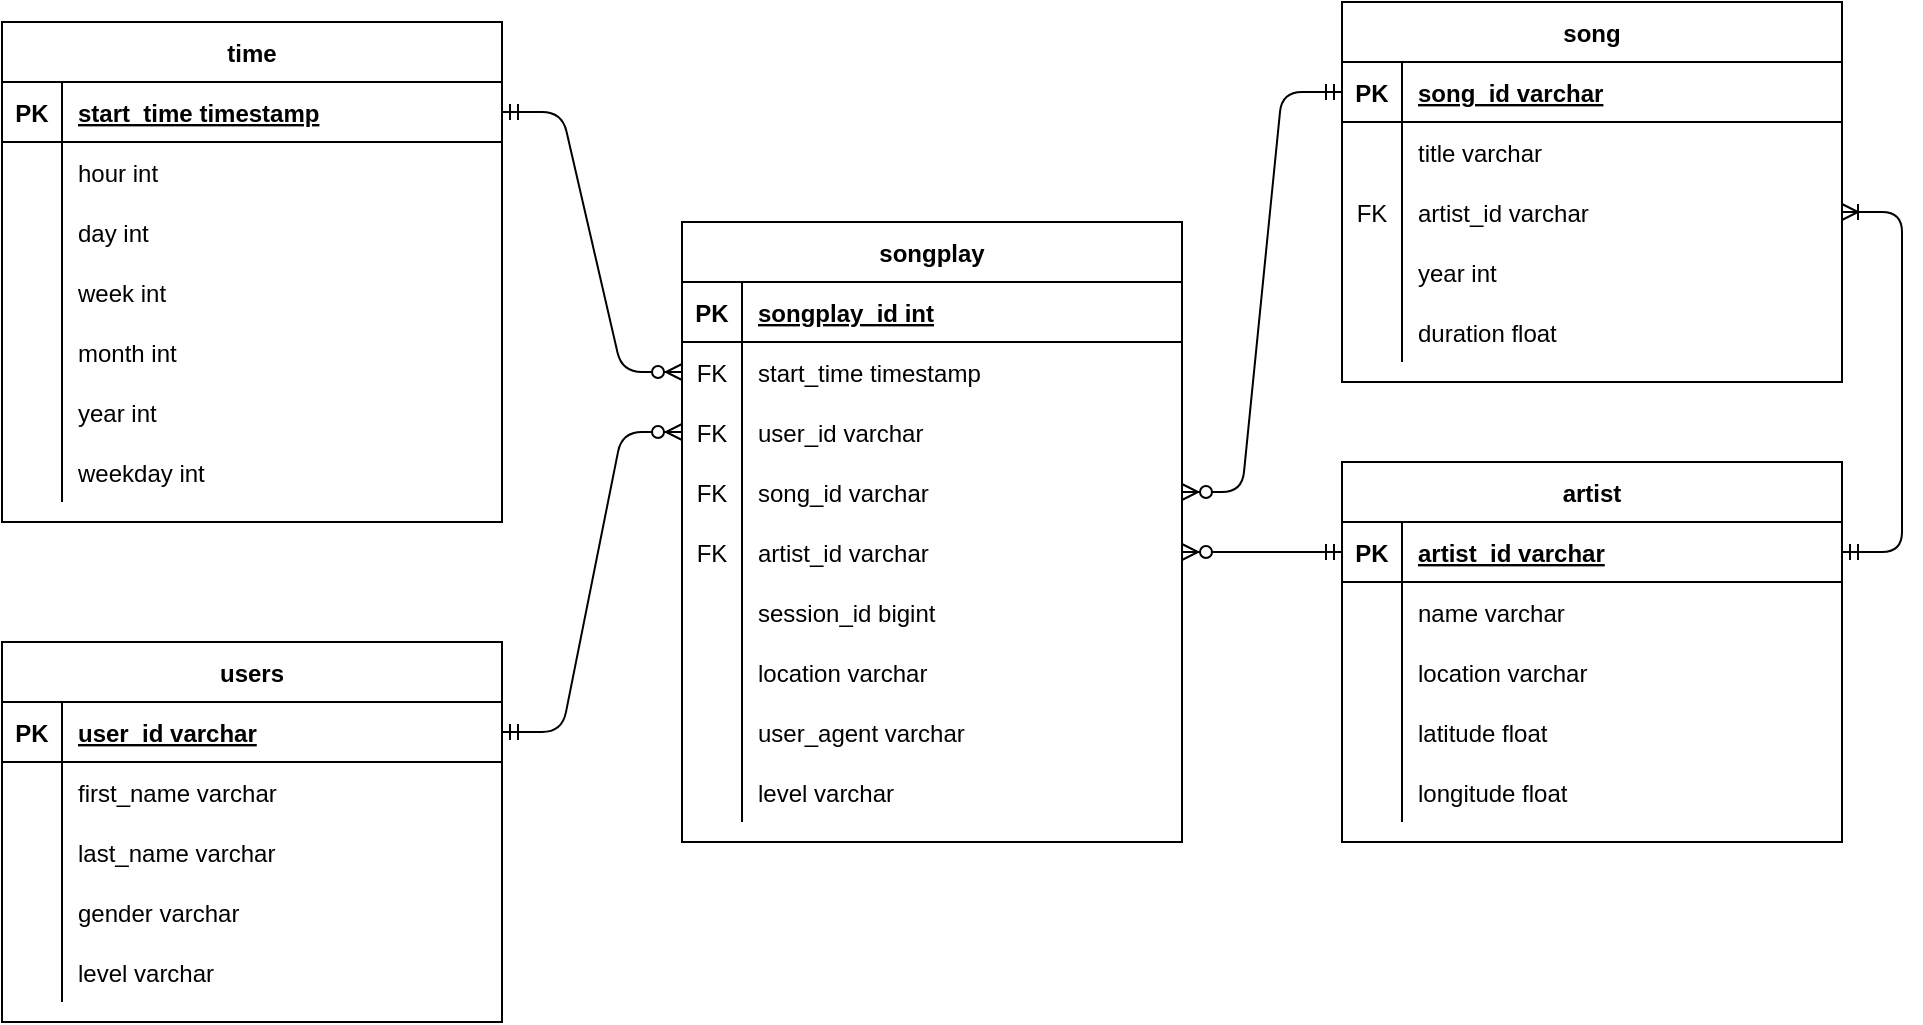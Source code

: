 <mxfile version="14.5.6" type="github">
  <diagram id="R2lEEEUBdFMjLlhIrx00" name="Page-1">
    <mxGraphModel dx="896" dy="570" grid="1" gridSize="10" guides="1" tooltips="1" connect="1" arrows="1" fold="1" page="1" pageScale="1" pageWidth="850" pageHeight="1100" math="0" shadow="0" extFonts="Permanent Marker^https://fonts.googleapis.com/css?family=Permanent+Marker">
      <root>
        <mxCell id="0" />
        <mxCell id="1" parent="0" />
        <mxCell id="C-vyLk0tnHw3VtMMgP7b-23" value="time" style="shape=table;startSize=30;container=1;collapsible=1;childLayout=tableLayout;fixedRows=1;rowLines=0;fontStyle=1;align=center;resizeLast=1;" parent="1" vertex="1">
          <mxGeometry x="50" y="50" width="250" height="250" as="geometry" />
        </mxCell>
        <mxCell id="C-vyLk0tnHw3VtMMgP7b-24" value="" style="shape=partialRectangle;collapsible=0;dropTarget=0;pointerEvents=0;fillColor=none;points=[[0,0.5],[1,0.5]];portConstraint=eastwest;top=0;left=0;right=0;bottom=1;" parent="C-vyLk0tnHw3VtMMgP7b-23" vertex="1">
          <mxGeometry y="30" width="250" height="30" as="geometry" />
        </mxCell>
        <mxCell id="C-vyLk0tnHw3VtMMgP7b-25" value="PK" style="shape=partialRectangle;overflow=hidden;connectable=0;fillColor=none;top=0;left=0;bottom=0;right=0;fontStyle=1;" parent="C-vyLk0tnHw3VtMMgP7b-24" vertex="1">
          <mxGeometry width="30" height="30" as="geometry" />
        </mxCell>
        <mxCell id="C-vyLk0tnHw3VtMMgP7b-26" value="start_time timestamp" style="shape=partialRectangle;overflow=hidden;connectable=0;fillColor=none;top=0;left=0;bottom=0;right=0;align=left;spacingLeft=6;fontStyle=5;" parent="C-vyLk0tnHw3VtMMgP7b-24" vertex="1">
          <mxGeometry x="30" width="220" height="30" as="geometry" />
        </mxCell>
        <mxCell id="C-vyLk0tnHw3VtMMgP7b-27" value="" style="shape=partialRectangle;collapsible=0;dropTarget=0;pointerEvents=0;fillColor=none;points=[[0,0.5],[1,0.5]];portConstraint=eastwest;top=0;left=0;right=0;bottom=0;" parent="C-vyLk0tnHw3VtMMgP7b-23" vertex="1">
          <mxGeometry y="60" width="250" height="30" as="geometry" />
        </mxCell>
        <mxCell id="C-vyLk0tnHw3VtMMgP7b-28" value="" style="shape=partialRectangle;overflow=hidden;connectable=0;fillColor=none;top=0;left=0;bottom=0;right=0;" parent="C-vyLk0tnHw3VtMMgP7b-27" vertex="1">
          <mxGeometry width="30" height="30" as="geometry" />
        </mxCell>
        <mxCell id="C-vyLk0tnHw3VtMMgP7b-29" value="hour int" style="shape=partialRectangle;overflow=hidden;connectable=0;fillColor=none;top=0;left=0;bottom=0;right=0;align=left;spacingLeft=6;" parent="C-vyLk0tnHw3VtMMgP7b-27" vertex="1">
          <mxGeometry x="30" width="220" height="30" as="geometry" />
        </mxCell>
        <mxCell id="QFdVW7fJNlGAiNWQG3LB-25" style="shape=partialRectangle;collapsible=0;dropTarget=0;pointerEvents=0;fillColor=none;points=[[0,0.5],[1,0.5]];portConstraint=eastwest;top=0;left=0;right=0;bottom=0;" parent="C-vyLk0tnHw3VtMMgP7b-23" vertex="1">
          <mxGeometry y="90" width="250" height="30" as="geometry" />
        </mxCell>
        <mxCell id="QFdVW7fJNlGAiNWQG3LB-26" value="" style="shape=partialRectangle;overflow=hidden;connectable=0;fillColor=none;top=0;left=0;bottom=0;right=0;" parent="QFdVW7fJNlGAiNWQG3LB-25" vertex="1">
          <mxGeometry width="30" height="30" as="geometry" />
        </mxCell>
        <mxCell id="QFdVW7fJNlGAiNWQG3LB-27" value="day int" style="shape=partialRectangle;overflow=hidden;connectable=0;fillColor=none;top=0;left=0;bottom=0;right=0;align=left;spacingLeft=6;" parent="QFdVW7fJNlGAiNWQG3LB-25" vertex="1">
          <mxGeometry x="30" width="220" height="30" as="geometry" />
        </mxCell>
        <mxCell id="QFdVW7fJNlGAiNWQG3LB-22" style="shape=partialRectangle;collapsible=0;dropTarget=0;pointerEvents=0;fillColor=none;points=[[0,0.5],[1,0.5]];portConstraint=eastwest;top=0;left=0;right=0;bottom=0;" parent="C-vyLk0tnHw3VtMMgP7b-23" vertex="1">
          <mxGeometry y="120" width="250" height="30" as="geometry" />
        </mxCell>
        <mxCell id="QFdVW7fJNlGAiNWQG3LB-23" value="" style="shape=partialRectangle;overflow=hidden;connectable=0;fillColor=none;top=0;left=0;bottom=0;right=0;" parent="QFdVW7fJNlGAiNWQG3LB-22" vertex="1">
          <mxGeometry width="30" height="30" as="geometry" />
        </mxCell>
        <mxCell id="QFdVW7fJNlGAiNWQG3LB-24" value="week int" style="shape=partialRectangle;overflow=hidden;connectable=0;fillColor=none;top=0;left=0;bottom=0;right=0;align=left;spacingLeft=6;" parent="QFdVW7fJNlGAiNWQG3LB-22" vertex="1">
          <mxGeometry x="30" width="220" height="30" as="geometry" />
        </mxCell>
        <mxCell id="QFdVW7fJNlGAiNWQG3LB-19" style="shape=partialRectangle;collapsible=0;dropTarget=0;pointerEvents=0;fillColor=none;points=[[0,0.5],[1,0.5]];portConstraint=eastwest;top=0;left=0;right=0;bottom=0;" parent="C-vyLk0tnHw3VtMMgP7b-23" vertex="1">
          <mxGeometry y="150" width="250" height="30" as="geometry" />
        </mxCell>
        <mxCell id="QFdVW7fJNlGAiNWQG3LB-20" value="" style="shape=partialRectangle;overflow=hidden;connectable=0;fillColor=none;top=0;left=0;bottom=0;right=0;" parent="QFdVW7fJNlGAiNWQG3LB-19" vertex="1">
          <mxGeometry width="30" height="30" as="geometry" />
        </mxCell>
        <mxCell id="QFdVW7fJNlGAiNWQG3LB-21" value="month int" style="shape=partialRectangle;overflow=hidden;connectable=0;fillColor=none;top=0;left=0;bottom=0;right=0;align=left;spacingLeft=6;" parent="QFdVW7fJNlGAiNWQG3LB-19" vertex="1">
          <mxGeometry x="30" width="220" height="30" as="geometry" />
        </mxCell>
        <mxCell id="QFdVW7fJNlGAiNWQG3LB-16" style="shape=partialRectangle;collapsible=0;dropTarget=0;pointerEvents=0;fillColor=none;points=[[0,0.5],[1,0.5]];portConstraint=eastwest;top=0;left=0;right=0;bottom=0;" parent="C-vyLk0tnHw3VtMMgP7b-23" vertex="1">
          <mxGeometry y="180" width="250" height="30" as="geometry" />
        </mxCell>
        <mxCell id="QFdVW7fJNlGAiNWQG3LB-17" style="shape=partialRectangle;overflow=hidden;connectable=0;fillColor=none;top=0;left=0;bottom=0;right=0;" parent="QFdVW7fJNlGAiNWQG3LB-16" vertex="1">
          <mxGeometry width="30" height="30" as="geometry" />
        </mxCell>
        <mxCell id="QFdVW7fJNlGAiNWQG3LB-18" value="year int" style="shape=partialRectangle;overflow=hidden;connectable=0;fillColor=none;top=0;left=0;bottom=0;right=0;align=left;spacingLeft=6;" parent="QFdVW7fJNlGAiNWQG3LB-16" vertex="1">
          <mxGeometry x="30" width="220" height="30" as="geometry" />
        </mxCell>
        <mxCell id="QFdVW7fJNlGAiNWQG3LB-13" style="shape=partialRectangle;collapsible=0;dropTarget=0;pointerEvents=0;fillColor=none;points=[[0,0.5],[1,0.5]];portConstraint=eastwest;top=0;left=0;right=0;bottom=0;" parent="C-vyLk0tnHw3VtMMgP7b-23" vertex="1">
          <mxGeometry y="210" width="250" height="30" as="geometry" />
        </mxCell>
        <mxCell id="QFdVW7fJNlGAiNWQG3LB-14" style="shape=partialRectangle;overflow=hidden;connectable=0;fillColor=none;top=0;left=0;bottom=0;right=0;" parent="QFdVW7fJNlGAiNWQG3LB-13" vertex="1">
          <mxGeometry width="30" height="30" as="geometry" />
        </mxCell>
        <mxCell id="QFdVW7fJNlGAiNWQG3LB-15" value="weekday int" style="shape=partialRectangle;overflow=hidden;connectable=0;fillColor=none;top=0;left=0;bottom=0;right=0;align=left;spacingLeft=6;" parent="QFdVW7fJNlGAiNWQG3LB-13" vertex="1">
          <mxGeometry x="30" width="220" height="30" as="geometry" />
        </mxCell>
        <mxCell id="QFdVW7fJNlGAiNWQG3LB-28" value="songplay" style="shape=table;startSize=30;container=1;collapsible=1;childLayout=tableLayout;fixedRows=1;rowLines=0;fontStyle=1;align=center;resizeLast=1;" parent="1" vertex="1">
          <mxGeometry x="390" y="150" width="250" height="310" as="geometry" />
        </mxCell>
        <mxCell id="QFdVW7fJNlGAiNWQG3LB-29" value="" style="shape=partialRectangle;collapsible=0;dropTarget=0;pointerEvents=0;fillColor=none;points=[[0,0.5],[1,0.5]];portConstraint=eastwest;top=0;left=0;right=0;bottom=1;" parent="QFdVW7fJNlGAiNWQG3LB-28" vertex="1">
          <mxGeometry y="30" width="250" height="30" as="geometry" />
        </mxCell>
        <mxCell id="QFdVW7fJNlGAiNWQG3LB-30" value="PK" style="shape=partialRectangle;overflow=hidden;connectable=0;fillColor=none;top=0;left=0;bottom=0;right=0;fontStyle=1;" parent="QFdVW7fJNlGAiNWQG3LB-29" vertex="1">
          <mxGeometry width="30" height="30" as="geometry" />
        </mxCell>
        <mxCell id="QFdVW7fJNlGAiNWQG3LB-31" value="songplay_id int" style="shape=partialRectangle;overflow=hidden;connectable=0;fillColor=none;top=0;left=0;bottom=0;right=0;align=left;spacingLeft=6;fontStyle=5;" parent="QFdVW7fJNlGAiNWQG3LB-29" vertex="1">
          <mxGeometry x="30" width="220" height="30" as="geometry" />
        </mxCell>
        <mxCell id="QFdVW7fJNlGAiNWQG3LB-32" value="" style="shape=partialRectangle;collapsible=0;dropTarget=0;pointerEvents=0;fillColor=none;points=[[0,0.5],[1,0.5]];portConstraint=eastwest;top=0;left=0;right=0;bottom=0;" parent="QFdVW7fJNlGAiNWQG3LB-28" vertex="1">
          <mxGeometry y="60" width="250" height="30" as="geometry" />
        </mxCell>
        <mxCell id="QFdVW7fJNlGAiNWQG3LB-33" value="FK" style="shape=partialRectangle;overflow=hidden;connectable=0;fillColor=none;top=0;left=0;bottom=0;right=0;" parent="QFdVW7fJNlGAiNWQG3LB-32" vertex="1">
          <mxGeometry width="30" height="30" as="geometry" />
        </mxCell>
        <mxCell id="QFdVW7fJNlGAiNWQG3LB-34" value="start_time timestamp" style="shape=partialRectangle;overflow=hidden;connectable=0;fillColor=none;top=0;left=0;bottom=0;right=0;align=left;spacingLeft=6;" parent="QFdVW7fJNlGAiNWQG3LB-32" vertex="1">
          <mxGeometry x="30" width="220" height="30" as="geometry" />
        </mxCell>
        <mxCell id="QFdVW7fJNlGAiNWQG3LB-35" style="shape=partialRectangle;collapsible=0;dropTarget=0;pointerEvents=0;fillColor=none;points=[[0,0.5],[1,0.5]];portConstraint=eastwest;top=0;left=0;right=0;bottom=0;" parent="QFdVW7fJNlGAiNWQG3LB-28" vertex="1">
          <mxGeometry y="90" width="250" height="30" as="geometry" />
        </mxCell>
        <mxCell id="QFdVW7fJNlGAiNWQG3LB-36" value="FK" style="shape=partialRectangle;overflow=hidden;connectable=0;fillColor=none;top=0;left=0;bottom=0;right=0;" parent="QFdVW7fJNlGAiNWQG3LB-35" vertex="1">
          <mxGeometry width="30" height="30" as="geometry" />
        </mxCell>
        <mxCell id="QFdVW7fJNlGAiNWQG3LB-37" value="user_id varchar" style="shape=partialRectangle;overflow=hidden;connectable=0;fillColor=none;top=0;left=0;bottom=0;right=0;align=left;spacingLeft=6;" parent="QFdVW7fJNlGAiNWQG3LB-35" vertex="1">
          <mxGeometry x="30" width="220" height="30" as="geometry" />
        </mxCell>
        <mxCell id="QFdVW7fJNlGAiNWQG3LB-38" style="shape=partialRectangle;collapsible=0;dropTarget=0;pointerEvents=0;fillColor=none;points=[[0,0.5],[1,0.5]];portConstraint=eastwest;top=0;left=0;right=0;bottom=0;" parent="QFdVW7fJNlGAiNWQG3LB-28" vertex="1">
          <mxGeometry y="120" width="250" height="30" as="geometry" />
        </mxCell>
        <mxCell id="QFdVW7fJNlGAiNWQG3LB-39" value="FK" style="shape=partialRectangle;overflow=hidden;connectable=0;fillColor=none;top=0;left=0;bottom=0;right=0;" parent="QFdVW7fJNlGAiNWQG3LB-38" vertex="1">
          <mxGeometry width="30" height="30" as="geometry" />
        </mxCell>
        <mxCell id="QFdVW7fJNlGAiNWQG3LB-40" value="song_id varchar" style="shape=partialRectangle;overflow=hidden;connectable=0;fillColor=none;top=0;left=0;bottom=0;right=0;align=left;spacingLeft=6;" parent="QFdVW7fJNlGAiNWQG3LB-38" vertex="1">
          <mxGeometry x="30" width="220" height="30" as="geometry" />
        </mxCell>
        <mxCell id="QFdVW7fJNlGAiNWQG3LB-41" style="shape=partialRectangle;collapsible=0;dropTarget=0;pointerEvents=0;fillColor=none;points=[[0,0.5],[1,0.5]];portConstraint=eastwest;top=0;left=0;right=0;bottom=0;" parent="QFdVW7fJNlGAiNWQG3LB-28" vertex="1">
          <mxGeometry y="150" width="250" height="30" as="geometry" />
        </mxCell>
        <mxCell id="QFdVW7fJNlGAiNWQG3LB-42" value="FK" style="shape=partialRectangle;overflow=hidden;connectable=0;fillColor=none;top=0;left=0;bottom=0;right=0;" parent="QFdVW7fJNlGAiNWQG3LB-41" vertex="1">
          <mxGeometry width="30" height="30" as="geometry" />
        </mxCell>
        <mxCell id="QFdVW7fJNlGAiNWQG3LB-43" value="artist_id varchar" style="shape=partialRectangle;overflow=hidden;connectable=0;fillColor=none;top=0;left=0;bottom=0;right=0;align=left;spacingLeft=6;" parent="QFdVW7fJNlGAiNWQG3LB-41" vertex="1">
          <mxGeometry x="30" width="220" height="30" as="geometry" />
        </mxCell>
        <mxCell id="QFdVW7fJNlGAiNWQG3LB-44" style="shape=partialRectangle;collapsible=0;dropTarget=0;pointerEvents=0;fillColor=none;points=[[0,0.5],[1,0.5]];portConstraint=eastwest;top=0;left=0;right=0;bottom=0;" parent="QFdVW7fJNlGAiNWQG3LB-28" vertex="1">
          <mxGeometry y="180" width="250" height="30" as="geometry" />
        </mxCell>
        <mxCell id="QFdVW7fJNlGAiNWQG3LB-45" style="shape=partialRectangle;overflow=hidden;connectable=0;fillColor=none;top=0;left=0;bottom=0;right=0;" parent="QFdVW7fJNlGAiNWQG3LB-44" vertex="1">
          <mxGeometry width="30" height="30" as="geometry" />
        </mxCell>
        <mxCell id="QFdVW7fJNlGAiNWQG3LB-46" value="session_id bigint" style="shape=partialRectangle;overflow=hidden;connectable=0;fillColor=none;top=0;left=0;bottom=0;right=0;align=left;spacingLeft=6;" parent="QFdVW7fJNlGAiNWQG3LB-44" vertex="1">
          <mxGeometry x="30" width="220" height="30" as="geometry" />
        </mxCell>
        <mxCell id="QFdVW7fJNlGAiNWQG3LB-47" style="shape=partialRectangle;collapsible=0;dropTarget=0;pointerEvents=0;fillColor=none;points=[[0,0.5],[1,0.5]];portConstraint=eastwest;top=0;left=0;right=0;bottom=0;" parent="QFdVW7fJNlGAiNWQG3LB-28" vertex="1">
          <mxGeometry y="210" width="250" height="30" as="geometry" />
        </mxCell>
        <mxCell id="QFdVW7fJNlGAiNWQG3LB-48" style="shape=partialRectangle;overflow=hidden;connectable=0;fillColor=none;top=0;left=0;bottom=0;right=0;" parent="QFdVW7fJNlGAiNWQG3LB-47" vertex="1">
          <mxGeometry width="30" height="30" as="geometry" />
        </mxCell>
        <mxCell id="QFdVW7fJNlGAiNWQG3LB-49" value="location varchar" style="shape=partialRectangle;overflow=hidden;connectable=0;fillColor=none;top=0;left=0;bottom=0;right=0;align=left;spacingLeft=6;" parent="QFdVW7fJNlGAiNWQG3LB-47" vertex="1">
          <mxGeometry x="30" width="220" height="30" as="geometry" />
        </mxCell>
        <mxCell id="QFdVW7fJNlGAiNWQG3LB-50" style="shape=partialRectangle;collapsible=0;dropTarget=0;pointerEvents=0;fillColor=none;points=[[0,0.5],[1,0.5]];portConstraint=eastwest;top=0;left=0;right=0;bottom=0;" parent="QFdVW7fJNlGAiNWQG3LB-28" vertex="1">
          <mxGeometry y="240" width="250" height="30" as="geometry" />
        </mxCell>
        <mxCell id="QFdVW7fJNlGAiNWQG3LB-51" style="shape=partialRectangle;overflow=hidden;connectable=0;fillColor=none;top=0;left=0;bottom=0;right=0;" parent="QFdVW7fJNlGAiNWQG3LB-50" vertex="1">
          <mxGeometry width="30" height="30" as="geometry" />
        </mxCell>
        <mxCell id="QFdVW7fJNlGAiNWQG3LB-52" value="user_agent varchar" style="shape=partialRectangle;overflow=hidden;connectable=0;fillColor=none;top=0;left=0;bottom=0;right=0;align=left;spacingLeft=6;" parent="QFdVW7fJNlGAiNWQG3LB-50" vertex="1">
          <mxGeometry x="30" width="220" height="30" as="geometry" />
        </mxCell>
        <mxCell id="80w3e2Feje1HHQkvzxgK-58" style="shape=partialRectangle;collapsible=0;dropTarget=0;pointerEvents=0;fillColor=none;points=[[0,0.5],[1,0.5]];portConstraint=eastwest;top=0;left=0;right=0;bottom=0;" vertex="1" parent="QFdVW7fJNlGAiNWQG3LB-28">
          <mxGeometry y="270" width="250" height="30" as="geometry" />
        </mxCell>
        <mxCell id="80w3e2Feje1HHQkvzxgK-59" style="shape=partialRectangle;overflow=hidden;connectable=0;fillColor=none;top=0;left=0;bottom=0;right=0;" vertex="1" parent="80w3e2Feje1HHQkvzxgK-58">
          <mxGeometry width="30" height="30" as="geometry" />
        </mxCell>
        <mxCell id="80w3e2Feje1HHQkvzxgK-60" value="level varchar" style="shape=partialRectangle;overflow=hidden;connectable=0;fillColor=none;top=0;left=0;bottom=0;right=0;align=left;spacingLeft=6;" vertex="1" parent="80w3e2Feje1HHQkvzxgK-58">
          <mxGeometry x="30" width="220" height="30" as="geometry" />
        </mxCell>
        <mxCell id="QFdVW7fJNlGAiNWQG3LB-53" value="users" style="shape=table;startSize=30;container=1;collapsible=1;childLayout=tableLayout;fixedRows=1;rowLines=0;fontStyle=1;align=center;resizeLast=1;" parent="1" vertex="1">
          <mxGeometry x="50" y="360" width="250" height="190" as="geometry" />
        </mxCell>
        <mxCell id="QFdVW7fJNlGAiNWQG3LB-54" value="" style="shape=partialRectangle;collapsible=0;dropTarget=0;pointerEvents=0;fillColor=none;points=[[0,0.5],[1,0.5]];portConstraint=eastwest;top=0;left=0;right=0;bottom=1;" parent="QFdVW7fJNlGAiNWQG3LB-53" vertex="1">
          <mxGeometry y="30" width="250" height="30" as="geometry" />
        </mxCell>
        <mxCell id="QFdVW7fJNlGAiNWQG3LB-55" value="PK" style="shape=partialRectangle;overflow=hidden;connectable=0;fillColor=none;top=0;left=0;bottom=0;right=0;fontStyle=1;" parent="QFdVW7fJNlGAiNWQG3LB-54" vertex="1">
          <mxGeometry width="30" height="30" as="geometry" />
        </mxCell>
        <mxCell id="QFdVW7fJNlGAiNWQG3LB-56" value="user_id varchar" style="shape=partialRectangle;overflow=hidden;connectable=0;fillColor=none;top=0;left=0;bottom=0;right=0;align=left;spacingLeft=6;fontStyle=5;" parent="QFdVW7fJNlGAiNWQG3LB-54" vertex="1">
          <mxGeometry x="30" width="220" height="30" as="geometry" />
        </mxCell>
        <mxCell id="QFdVW7fJNlGAiNWQG3LB-57" value="" style="shape=partialRectangle;collapsible=0;dropTarget=0;pointerEvents=0;fillColor=none;points=[[0,0.5],[1,0.5]];portConstraint=eastwest;top=0;left=0;right=0;bottom=0;" parent="QFdVW7fJNlGAiNWQG3LB-53" vertex="1">
          <mxGeometry y="60" width="250" height="30" as="geometry" />
        </mxCell>
        <mxCell id="QFdVW7fJNlGAiNWQG3LB-58" value="" style="shape=partialRectangle;overflow=hidden;connectable=0;fillColor=none;top=0;left=0;bottom=0;right=0;" parent="QFdVW7fJNlGAiNWQG3LB-57" vertex="1">
          <mxGeometry width="30" height="30" as="geometry" />
        </mxCell>
        <mxCell id="QFdVW7fJNlGAiNWQG3LB-59" value="first_name varchar" style="shape=partialRectangle;overflow=hidden;connectable=0;fillColor=none;top=0;left=0;bottom=0;right=0;align=left;spacingLeft=6;" parent="QFdVW7fJNlGAiNWQG3LB-57" vertex="1">
          <mxGeometry x="30" width="220" height="30" as="geometry" />
        </mxCell>
        <mxCell id="QFdVW7fJNlGAiNWQG3LB-60" style="shape=partialRectangle;collapsible=0;dropTarget=0;pointerEvents=0;fillColor=none;points=[[0,0.5],[1,0.5]];portConstraint=eastwest;top=0;left=0;right=0;bottom=0;" parent="QFdVW7fJNlGAiNWQG3LB-53" vertex="1">
          <mxGeometry y="90" width="250" height="30" as="geometry" />
        </mxCell>
        <mxCell id="QFdVW7fJNlGAiNWQG3LB-61" value="" style="shape=partialRectangle;overflow=hidden;connectable=0;fillColor=none;top=0;left=0;bottom=0;right=0;" parent="QFdVW7fJNlGAiNWQG3LB-60" vertex="1">
          <mxGeometry width="30" height="30" as="geometry" />
        </mxCell>
        <mxCell id="QFdVW7fJNlGAiNWQG3LB-62" value="last_name varchar" style="shape=partialRectangle;overflow=hidden;connectable=0;fillColor=none;top=0;left=0;bottom=0;right=0;align=left;spacingLeft=6;" parent="QFdVW7fJNlGAiNWQG3LB-60" vertex="1">
          <mxGeometry x="30" width="220" height="30" as="geometry" />
        </mxCell>
        <mxCell id="QFdVW7fJNlGAiNWQG3LB-63" style="shape=partialRectangle;collapsible=0;dropTarget=0;pointerEvents=0;fillColor=none;points=[[0,0.5],[1,0.5]];portConstraint=eastwest;top=0;left=0;right=0;bottom=0;" parent="QFdVW7fJNlGAiNWQG3LB-53" vertex="1">
          <mxGeometry y="120" width="250" height="30" as="geometry" />
        </mxCell>
        <mxCell id="QFdVW7fJNlGAiNWQG3LB-64" value="" style="shape=partialRectangle;overflow=hidden;connectable=0;fillColor=none;top=0;left=0;bottom=0;right=0;" parent="QFdVW7fJNlGAiNWQG3LB-63" vertex="1">
          <mxGeometry width="30" height="30" as="geometry" />
        </mxCell>
        <mxCell id="QFdVW7fJNlGAiNWQG3LB-65" value="gender varchar" style="shape=partialRectangle;overflow=hidden;connectable=0;fillColor=none;top=0;left=0;bottom=0;right=0;align=left;spacingLeft=6;" parent="QFdVW7fJNlGAiNWQG3LB-63" vertex="1">
          <mxGeometry x="30" width="220" height="30" as="geometry" />
        </mxCell>
        <mxCell id="QFdVW7fJNlGAiNWQG3LB-66" style="shape=partialRectangle;collapsible=0;dropTarget=0;pointerEvents=0;fillColor=none;points=[[0,0.5],[1,0.5]];portConstraint=eastwest;top=0;left=0;right=0;bottom=0;" parent="QFdVW7fJNlGAiNWQG3LB-53" vertex="1">
          <mxGeometry y="150" width="250" height="30" as="geometry" />
        </mxCell>
        <mxCell id="QFdVW7fJNlGAiNWQG3LB-67" value="" style="shape=partialRectangle;overflow=hidden;connectable=0;fillColor=none;top=0;left=0;bottom=0;right=0;" parent="QFdVW7fJNlGAiNWQG3LB-66" vertex="1">
          <mxGeometry width="30" height="30" as="geometry" />
        </mxCell>
        <mxCell id="QFdVW7fJNlGAiNWQG3LB-68" value="level varchar" style="shape=partialRectangle;overflow=hidden;connectable=0;fillColor=none;top=0;left=0;bottom=0;right=0;align=left;spacingLeft=6;" parent="QFdVW7fJNlGAiNWQG3LB-66" vertex="1">
          <mxGeometry x="30" width="220" height="30" as="geometry" />
        </mxCell>
        <mxCell id="QFdVW7fJNlGAiNWQG3LB-78" value="song" style="shape=table;startSize=30;container=1;collapsible=1;childLayout=tableLayout;fixedRows=1;rowLines=0;fontStyle=1;align=center;resizeLast=1;" parent="1" vertex="1">
          <mxGeometry x="720" y="40" width="250" height="190" as="geometry" />
        </mxCell>
        <mxCell id="QFdVW7fJNlGAiNWQG3LB-79" value="" style="shape=partialRectangle;collapsible=0;dropTarget=0;pointerEvents=0;fillColor=none;points=[[0,0.5],[1,0.5]];portConstraint=eastwest;top=0;left=0;right=0;bottom=1;" parent="QFdVW7fJNlGAiNWQG3LB-78" vertex="1">
          <mxGeometry y="30" width="250" height="30" as="geometry" />
        </mxCell>
        <mxCell id="QFdVW7fJNlGAiNWQG3LB-80" value="PK" style="shape=partialRectangle;overflow=hidden;connectable=0;fillColor=none;top=0;left=0;bottom=0;right=0;fontStyle=1;" parent="QFdVW7fJNlGAiNWQG3LB-79" vertex="1">
          <mxGeometry width="30" height="30" as="geometry" />
        </mxCell>
        <mxCell id="QFdVW7fJNlGAiNWQG3LB-81" value="song_id varchar" style="shape=partialRectangle;overflow=hidden;connectable=0;fillColor=none;top=0;left=0;bottom=0;right=0;align=left;spacingLeft=6;fontStyle=5;" parent="QFdVW7fJNlGAiNWQG3LB-79" vertex="1">
          <mxGeometry x="30" width="220" height="30" as="geometry" />
        </mxCell>
        <mxCell id="QFdVW7fJNlGAiNWQG3LB-82" value="" style="shape=partialRectangle;collapsible=0;dropTarget=0;pointerEvents=0;fillColor=none;points=[[0,0.5],[1,0.5]];portConstraint=eastwest;top=0;left=0;right=0;bottom=0;" parent="QFdVW7fJNlGAiNWQG3LB-78" vertex="1">
          <mxGeometry y="60" width="250" height="30" as="geometry" />
        </mxCell>
        <mxCell id="QFdVW7fJNlGAiNWQG3LB-83" value="" style="shape=partialRectangle;overflow=hidden;connectable=0;fillColor=none;top=0;left=0;bottom=0;right=0;" parent="QFdVW7fJNlGAiNWQG3LB-82" vertex="1">
          <mxGeometry width="30" height="30" as="geometry" />
        </mxCell>
        <mxCell id="QFdVW7fJNlGAiNWQG3LB-84" value="title varchar" style="shape=partialRectangle;overflow=hidden;connectable=0;fillColor=none;top=0;left=0;bottom=0;right=0;align=left;spacingLeft=6;" parent="QFdVW7fJNlGAiNWQG3LB-82" vertex="1">
          <mxGeometry x="30" width="220" height="30" as="geometry" />
        </mxCell>
        <mxCell id="QFdVW7fJNlGAiNWQG3LB-85" style="shape=partialRectangle;collapsible=0;dropTarget=0;pointerEvents=0;fillColor=none;points=[[0,0.5],[1,0.5]];portConstraint=eastwest;top=0;left=0;right=0;bottom=0;" parent="QFdVW7fJNlGAiNWQG3LB-78" vertex="1">
          <mxGeometry y="90" width="250" height="30" as="geometry" />
        </mxCell>
        <mxCell id="QFdVW7fJNlGAiNWQG3LB-86" value="FK" style="shape=partialRectangle;overflow=hidden;connectable=0;fillColor=none;top=0;left=0;bottom=0;right=0;" parent="QFdVW7fJNlGAiNWQG3LB-85" vertex="1">
          <mxGeometry width="30" height="30" as="geometry" />
        </mxCell>
        <mxCell id="QFdVW7fJNlGAiNWQG3LB-87" value="artist_id varchar" style="shape=partialRectangle;overflow=hidden;connectable=0;fillColor=none;top=0;left=0;bottom=0;right=0;align=left;spacingLeft=6;" parent="QFdVW7fJNlGAiNWQG3LB-85" vertex="1">
          <mxGeometry x="30" width="220" height="30" as="geometry" />
        </mxCell>
        <mxCell id="QFdVW7fJNlGAiNWQG3LB-88" style="shape=partialRectangle;collapsible=0;dropTarget=0;pointerEvents=0;fillColor=none;points=[[0,0.5],[1,0.5]];portConstraint=eastwest;top=0;left=0;right=0;bottom=0;" parent="QFdVW7fJNlGAiNWQG3LB-78" vertex="1">
          <mxGeometry y="120" width="250" height="30" as="geometry" />
        </mxCell>
        <mxCell id="QFdVW7fJNlGAiNWQG3LB-89" value="" style="shape=partialRectangle;overflow=hidden;connectable=0;fillColor=none;top=0;left=0;bottom=0;right=0;" parent="QFdVW7fJNlGAiNWQG3LB-88" vertex="1">
          <mxGeometry width="30" height="30" as="geometry" />
        </mxCell>
        <mxCell id="QFdVW7fJNlGAiNWQG3LB-90" value="year int" style="shape=partialRectangle;overflow=hidden;connectable=0;fillColor=none;top=0;left=0;bottom=0;right=0;align=left;spacingLeft=6;" parent="QFdVW7fJNlGAiNWQG3LB-88" vertex="1">
          <mxGeometry x="30" width="220" height="30" as="geometry" />
        </mxCell>
        <mxCell id="QFdVW7fJNlGAiNWQG3LB-91" style="shape=partialRectangle;collapsible=0;dropTarget=0;pointerEvents=0;fillColor=none;points=[[0,0.5],[1,0.5]];portConstraint=eastwest;top=0;left=0;right=0;bottom=0;" parent="QFdVW7fJNlGAiNWQG3LB-78" vertex="1">
          <mxGeometry y="150" width="250" height="30" as="geometry" />
        </mxCell>
        <mxCell id="QFdVW7fJNlGAiNWQG3LB-92" value="" style="shape=partialRectangle;overflow=hidden;connectable=0;fillColor=none;top=0;left=0;bottom=0;right=0;" parent="QFdVW7fJNlGAiNWQG3LB-91" vertex="1">
          <mxGeometry width="30" height="30" as="geometry" />
        </mxCell>
        <mxCell id="QFdVW7fJNlGAiNWQG3LB-93" value="duration float" style="shape=partialRectangle;overflow=hidden;connectable=0;fillColor=none;top=0;left=0;bottom=0;right=0;align=left;spacingLeft=6;" parent="QFdVW7fJNlGAiNWQG3LB-91" vertex="1">
          <mxGeometry x="30" width="220" height="30" as="geometry" />
        </mxCell>
        <mxCell id="QFdVW7fJNlGAiNWQG3LB-100" value="artist" style="shape=table;startSize=30;container=1;collapsible=1;childLayout=tableLayout;fixedRows=1;rowLines=0;fontStyle=1;align=center;resizeLast=1;" parent="1" vertex="1">
          <mxGeometry x="720" y="270" width="250" height="190" as="geometry" />
        </mxCell>
        <mxCell id="QFdVW7fJNlGAiNWQG3LB-101" value="" style="shape=partialRectangle;collapsible=0;dropTarget=0;pointerEvents=0;fillColor=none;points=[[0,0.5],[1,0.5]];portConstraint=eastwest;top=0;left=0;right=0;bottom=1;" parent="QFdVW7fJNlGAiNWQG3LB-100" vertex="1">
          <mxGeometry y="30" width="250" height="30" as="geometry" />
        </mxCell>
        <mxCell id="QFdVW7fJNlGAiNWQG3LB-102" value="PK" style="shape=partialRectangle;overflow=hidden;connectable=0;fillColor=none;top=0;left=0;bottom=0;right=0;fontStyle=1;" parent="QFdVW7fJNlGAiNWQG3LB-101" vertex="1">
          <mxGeometry width="30" height="30" as="geometry" />
        </mxCell>
        <mxCell id="QFdVW7fJNlGAiNWQG3LB-103" value="artist_id varchar" style="shape=partialRectangle;overflow=hidden;connectable=0;fillColor=none;top=0;left=0;bottom=0;right=0;align=left;spacingLeft=6;fontStyle=5;" parent="QFdVW7fJNlGAiNWQG3LB-101" vertex="1">
          <mxGeometry x="30" width="220" height="30" as="geometry" />
        </mxCell>
        <mxCell id="QFdVW7fJNlGAiNWQG3LB-104" value="" style="shape=partialRectangle;collapsible=0;dropTarget=0;pointerEvents=0;fillColor=none;points=[[0,0.5],[1,0.5]];portConstraint=eastwest;top=0;left=0;right=0;bottom=0;" parent="QFdVW7fJNlGAiNWQG3LB-100" vertex="1">
          <mxGeometry y="60" width="250" height="30" as="geometry" />
        </mxCell>
        <mxCell id="QFdVW7fJNlGAiNWQG3LB-105" value="" style="shape=partialRectangle;overflow=hidden;connectable=0;fillColor=none;top=0;left=0;bottom=0;right=0;" parent="QFdVW7fJNlGAiNWQG3LB-104" vertex="1">
          <mxGeometry width="30" height="30" as="geometry" />
        </mxCell>
        <mxCell id="QFdVW7fJNlGAiNWQG3LB-106" value="name varchar" style="shape=partialRectangle;overflow=hidden;connectable=0;fillColor=none;top=0;left=0;bottom=0;right=0;align=left;spacingLeft=6;" parent="QFdVW7fJNlGAiNWQG3LB-104" vertex="1">
          <mxGeometry x="30" width="220" height="30" as="geometry" />
        </mxCell>
        <mxCell id="QFdVW7fJNlGAiNWQG3LB-107" style="shape=partialRectangle;collapsible=0;dropTarget=0;pointerEvents=0;fillColor=none;points=[[0,0.5],[1,0.5]];portConstraint=eastwest;top=0;left=0;right=0;bottom=0;" parent="QFdVW7fJNlGAiNWQG3LB-100" vertex="1">
          <mxGeometry y="90" width="250" height="30" as="geometry" />
        </mxCell>
        <mxCell id="QFdVW7fJNlGAiNWQG3LB-108" value="" style="shape=partialRectangle;overflow=hidden;connectable=0;fillColor=none;top=0;left=0;bottom=0;right=0;" parent="QFdVW7fJNlGAiNWQG3LB-107" vertex="1">
          <mxGeometry width="30" height="30" as="geometry" />
        </mxCell>
        <mxCell id="QFdVW7fJNlGAiNWQG3LB-109" value="location varchar" style="shape=partialRectangle;overflow=hidden;connectable=0;fillColor=none;top=0;left=0;bottom=0;right=0;align=left;spacingLeft=6;" parent="QFdVW7fJNlGAiNWQG3LB-107" vertex="1">
          <mxGeometry x="30" width="220" height="30" as="geometry" />
        </mxCell>
        <mxCell id="QFdVW7fJNlGAiNWQG3LB-110" style="shape=partialRectangle;collapsible=0;dropTarget=0;pointerEvents=0;fillColor=none;points=[[0,0.5],[1,0.5]];portConstraint=eastwest;top=0;left=0;right=0;bottom=0;" parent="QFdVW7fJNlGAiNWQG3LB-100" vertex="1">
          <mxGeometry y="120" width="250" height="30" as="geometry" />
        </mxCell>
        <mxCell id="QFdVW7fJNlGAiNWQG3LB-111" value="" style="shape=partialRectangle;overflow=hidden;connectable=0;fillColor=none;top=0;left=0;bottom=0;right=0;" parent="QFdVW7fJNlGAiNWQG3LB-110" vertex="1">
          <mxGeometry width="30" height="30" as="geometry" />
        </mxCell>
        <mxCell id="QFdVW7fJNlGAiNWQG3LB-112" value="latitude float" style="shape=partialRectangle;overflow=hidden;connectable=0;fillColor=none;top=0;left=0;bottom=0;right=0;align=left;spacingLeft=6;" parent="QFdVW7fJNlGAiNWQG3LB-110" vertex="1">
          <mxGeometry x="30" width="220" height="30" as="geometry" />
        </mxCell>
        <mxCell id="QFdVW7fJNlGAiNWQG3LB-113" style="shape=partialRectangle;collapsible=0;dropTarget=0;pointerEvents=0;fillColor=none;points=[[0,0.5],[1,0.5]];portConstraint=eastwest;top=0;left=0;right=0;bottom=0;" parent="QFdVW7fJNlGAiNWQG3LB-100" vertex="1">
          <mxGeometry y="150" width="250" height="30" as="geometry" />
        </mxCell>
        <mxCell id="QFdVW7fJNlGAiNWQG3LB-114" value="" style="shape=partialRectangle;overflow=hidden;connectable=0;fillColor=none;top=0;left=0;bottom=0;right=0;" parent="QFdVW7fJNlGAiNWQG3LB-113" vertex="1">
          <mxGeometry width="30" height="30" as="geometry" />
        </mxCell>
        <mxCell id="QFdVW7fJNlGAiNWQG3LB-115" value="longitude float" style="shape=partialRectangle;overflow=hidden;connectable=0;fillColor=none;top=0;left=0;bottom=0;right=0;align=left;spacingLeft=6;" parent="QFdVW7fJNlGAiNWQG3LB-113" vertex="1">
          <mxGeometry x="30" width="220" height="30" as="geometry" />
        </mxCell>
        <mxCell id="QFdVW7fJNlGAiNWQG3LB-116" value="" style="edgeStyle=entityRelationEdgeStyle;fontSize=12;html=1;endArrow=ERoneToMany;startArrow=ERmandOne;exitX=1;exitY=0.5;exitDx=0;exitDy=0;entryX=1;entryY=0.5;entryDx=0;entryDy=0;" parent="1" source="QFdVW7fJNlGAiNWQG3LB-101" target="QFdVW7fJNlGAiNWQG3LB-85" edge="1">
          <mxGeometry width="100" height="100" relative="1" as="geometry">
            <mxPoint x="870" y="380" as="sourcePoint" />
            <mxPoint x="970" y="280" as="targetPoint" />
          </mxGeometry>
        </mxCell>
        <mxCell id="QFdVW7fJNlGAiNWQG3LB-117" value="" style="edgeStyle=entityRelationEdgeStyle;fontSize=12;html=1;endArrow=ERzeroToMany;startArrow=ERmandOne;exitX=0;exitY=0.5;exitDx=0;exitDy=0;entryX=1;entryY=0.5;entryDx=0;entryDy=0;" parent="1" source="QFdVW7fJNlGAiNWQG3LB-101" target="QFdVW7fJNlGAiNWQG3LB-41" edge="1">
          <mxGeometry width="100" height="100" relative="1" as="geometry">
            <mxPoint x="870" y="380" as="sourcePoint" />
            <mxPoint x="680" y="260" as="targetPoint" />
          </mxGeometry>
        </mxCell>
        <mxCell id="QFdVW7fJNlGAiNWQG3LB-118" value="" style="edgeStyle=entityRelationEdgeStyle;fontSize=12;html=1;endArrow=ERzeroToMany;startArrow=ERmandOne;entryX=1;entryY=0.5;entryDx=0;entryDy=0;exitX=0;exitY=0.5;exitDx=0;exitDy=0;" parent="1" source="QFdVW7fJNlGAiNWQG3LB-79" target="QFdVW7fJNlGAiNWQG3LB-38" edge="1">
          <mxGeometry width="100" height="100" relative="1" as="geometry">
            <mxPoint x="710" y="90" as="sourcePoint" />
            <mxPoint x="650" y="325" as="targetPoint" />
          </mxGeometry>
        </mxCell>
        <mxCell id="QFdVW7fJNlGAiNWQG3LB-121" value="" style="edgeStyle=entityRelationEdgeStyle;fontSize=12;html=1;endArrow=ERzeroToMany;startArrow=ERmandOne;exitX=1;exitY=0.5;exitDx=0;exitDy=0;entryX=0;entryY=0.5;entryDx=0;entryDy=0;" parent="1" source="C-vyLk0tnHw3VtMMgP7b-24" target="QFdVW7fJNlGAiNWQG3LB-32" edge="1">
          <mxGeometry width="100" height="100" relative="1" as="geometry">
            <mxPoint x="520" y="100" as="sourcePoint" />
            <mxPoint x="440" y="100" as="targetPoint" />
          </mxGeometry>
        </mxCell>
        <mxCell id="QFdVW7fJNlGAiNWQG3LB-122" value="" style="edgeStyle=entityRelationEdgeStyle;fontSize=12;html=1;endArrow=ERzeroToMany;startArrow=ERmandOne;exitX=1;exitY=0.5;exitDx=0;exitDy=0;entryX=0;entryY=0.5;entryDx=0;entryDy=0;" parent="1" source="QFdVW7fJNlGAiNWQG3LB-54" target="QFdVW7fJNlGAiNWQG3LB-35" edge="1">
          <mxGeometry width="100" height="100" relative="1" as="geometry">
            <mxPoint x="310" y="105" as="sourcePoint" />
            <mxPoint x="400" y="235" as="targetPoint" />
          </mxGeometry>
        </mxCell>
      </root>
    </mxGraphModel>
  </diagram>
</mxfile>
